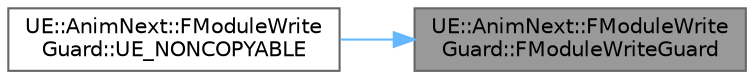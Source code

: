 digraph "UE::AnimNext::FModuleWriteGuard::FModuleWriteGuard"
{
 // INTERACTIVE_SVG=YES
 // LATEX_PDF_SIZE
  bgcolor="transparent";
  edge [fontname=Helvetica,fontsize=10,labelfontname=Helvetica,labelfontsize=10];
  node [fontname=Helvetica,fontsize=10,shape=box,height=0.2,width=0.4];
  rankdir="RL";
  Node1 [id="Node000001",label="UE::AnimNext::FModuleWrite\lGuard::FModuleWriteGuard",height=0.2,width=0.4,color="gray40", fillcolor="grey60", style="filled", fontcolor="black",tooltip=" "];
  Node1 -> Node2 [id="edge1_Node000001_Node000002",dir="back",color="steelblue1",style="solid",tooltip=" "];
  Node2 [id="Node000002",label="UE::AnimNext::FModuleWrite\lGuard::UE_NONCOPYABLE",height=0.2,width=0.4,color="grey40", fillcolor="white", style="filled",URL="$d5/da1/structUE_1_1AnimNext_1_1FModuleWriteGuard.html#a349b2dd57762cd7d1c69d6e398d30a29",tooltip=" "];
}
